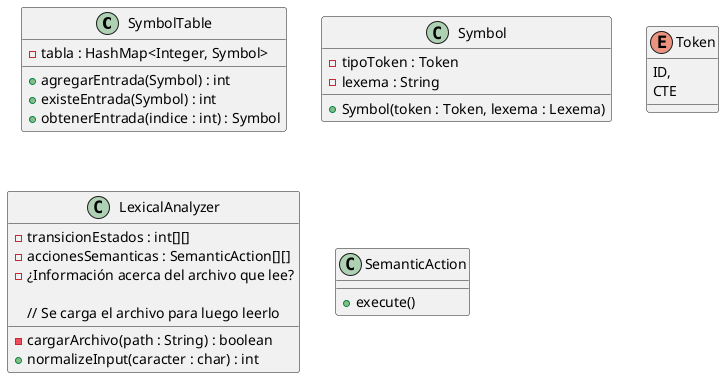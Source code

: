 ﻿@startuml classDiagram

class SymbolTable {

    - tabla : HashMap<Integer, Symbol>
    + agregarEntrada(Symbol) : int
    + existeEntrada(Symbol) : int
    + obtenerEntrada(indice : int) : Symbol 
}

class Symbol {

    - tipoToken : Token
    - lexema : String

    + Symbol(token : Token, lexema : Lexema)
}

enum Token {
    ID,
    CTE
}

class LexicalAnalyzer {

    - transicionEstados : int[][]
    - accionesSemanticas : SemanticAction[][]
    - ¿Información acerca del archivo que lee?

    - cargarArchivo(path : String) : boolean
    // Se carga el archivo para luego leerlo

    + normalizeInput(caracter : char) : int
}

class SemanticAction {

    + execute()
}

@enduml